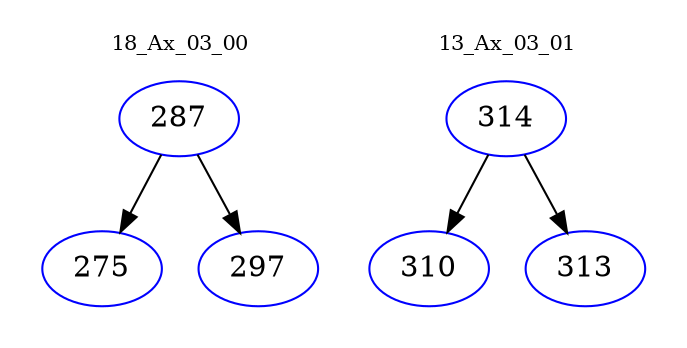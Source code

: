 digraph{
subgraph cluster_0 {
color = white
label = "18_Ax_03_00";
fontsize=10;
T0_287 [label="287", color="blue"]
T0_287 -> T0_275 [color="black"]
T0_275 [label="275", color="blue"]
T0_287 -> T0_297 [color="black"]
T0_297 [label="297", color="blue"]
}
subgraph cluster_1 {
color = white
label = "13_Ax_03_01";
fontsize=10;
T1_314 [label="314", color="blue"]
T1_314 -> T1_310 [color="black"]
T1_310 [label="310", color="blue"]
T1_314 -> T1_313 [color="black"]
T1_313 [label="313", color="blue"]
}
}
